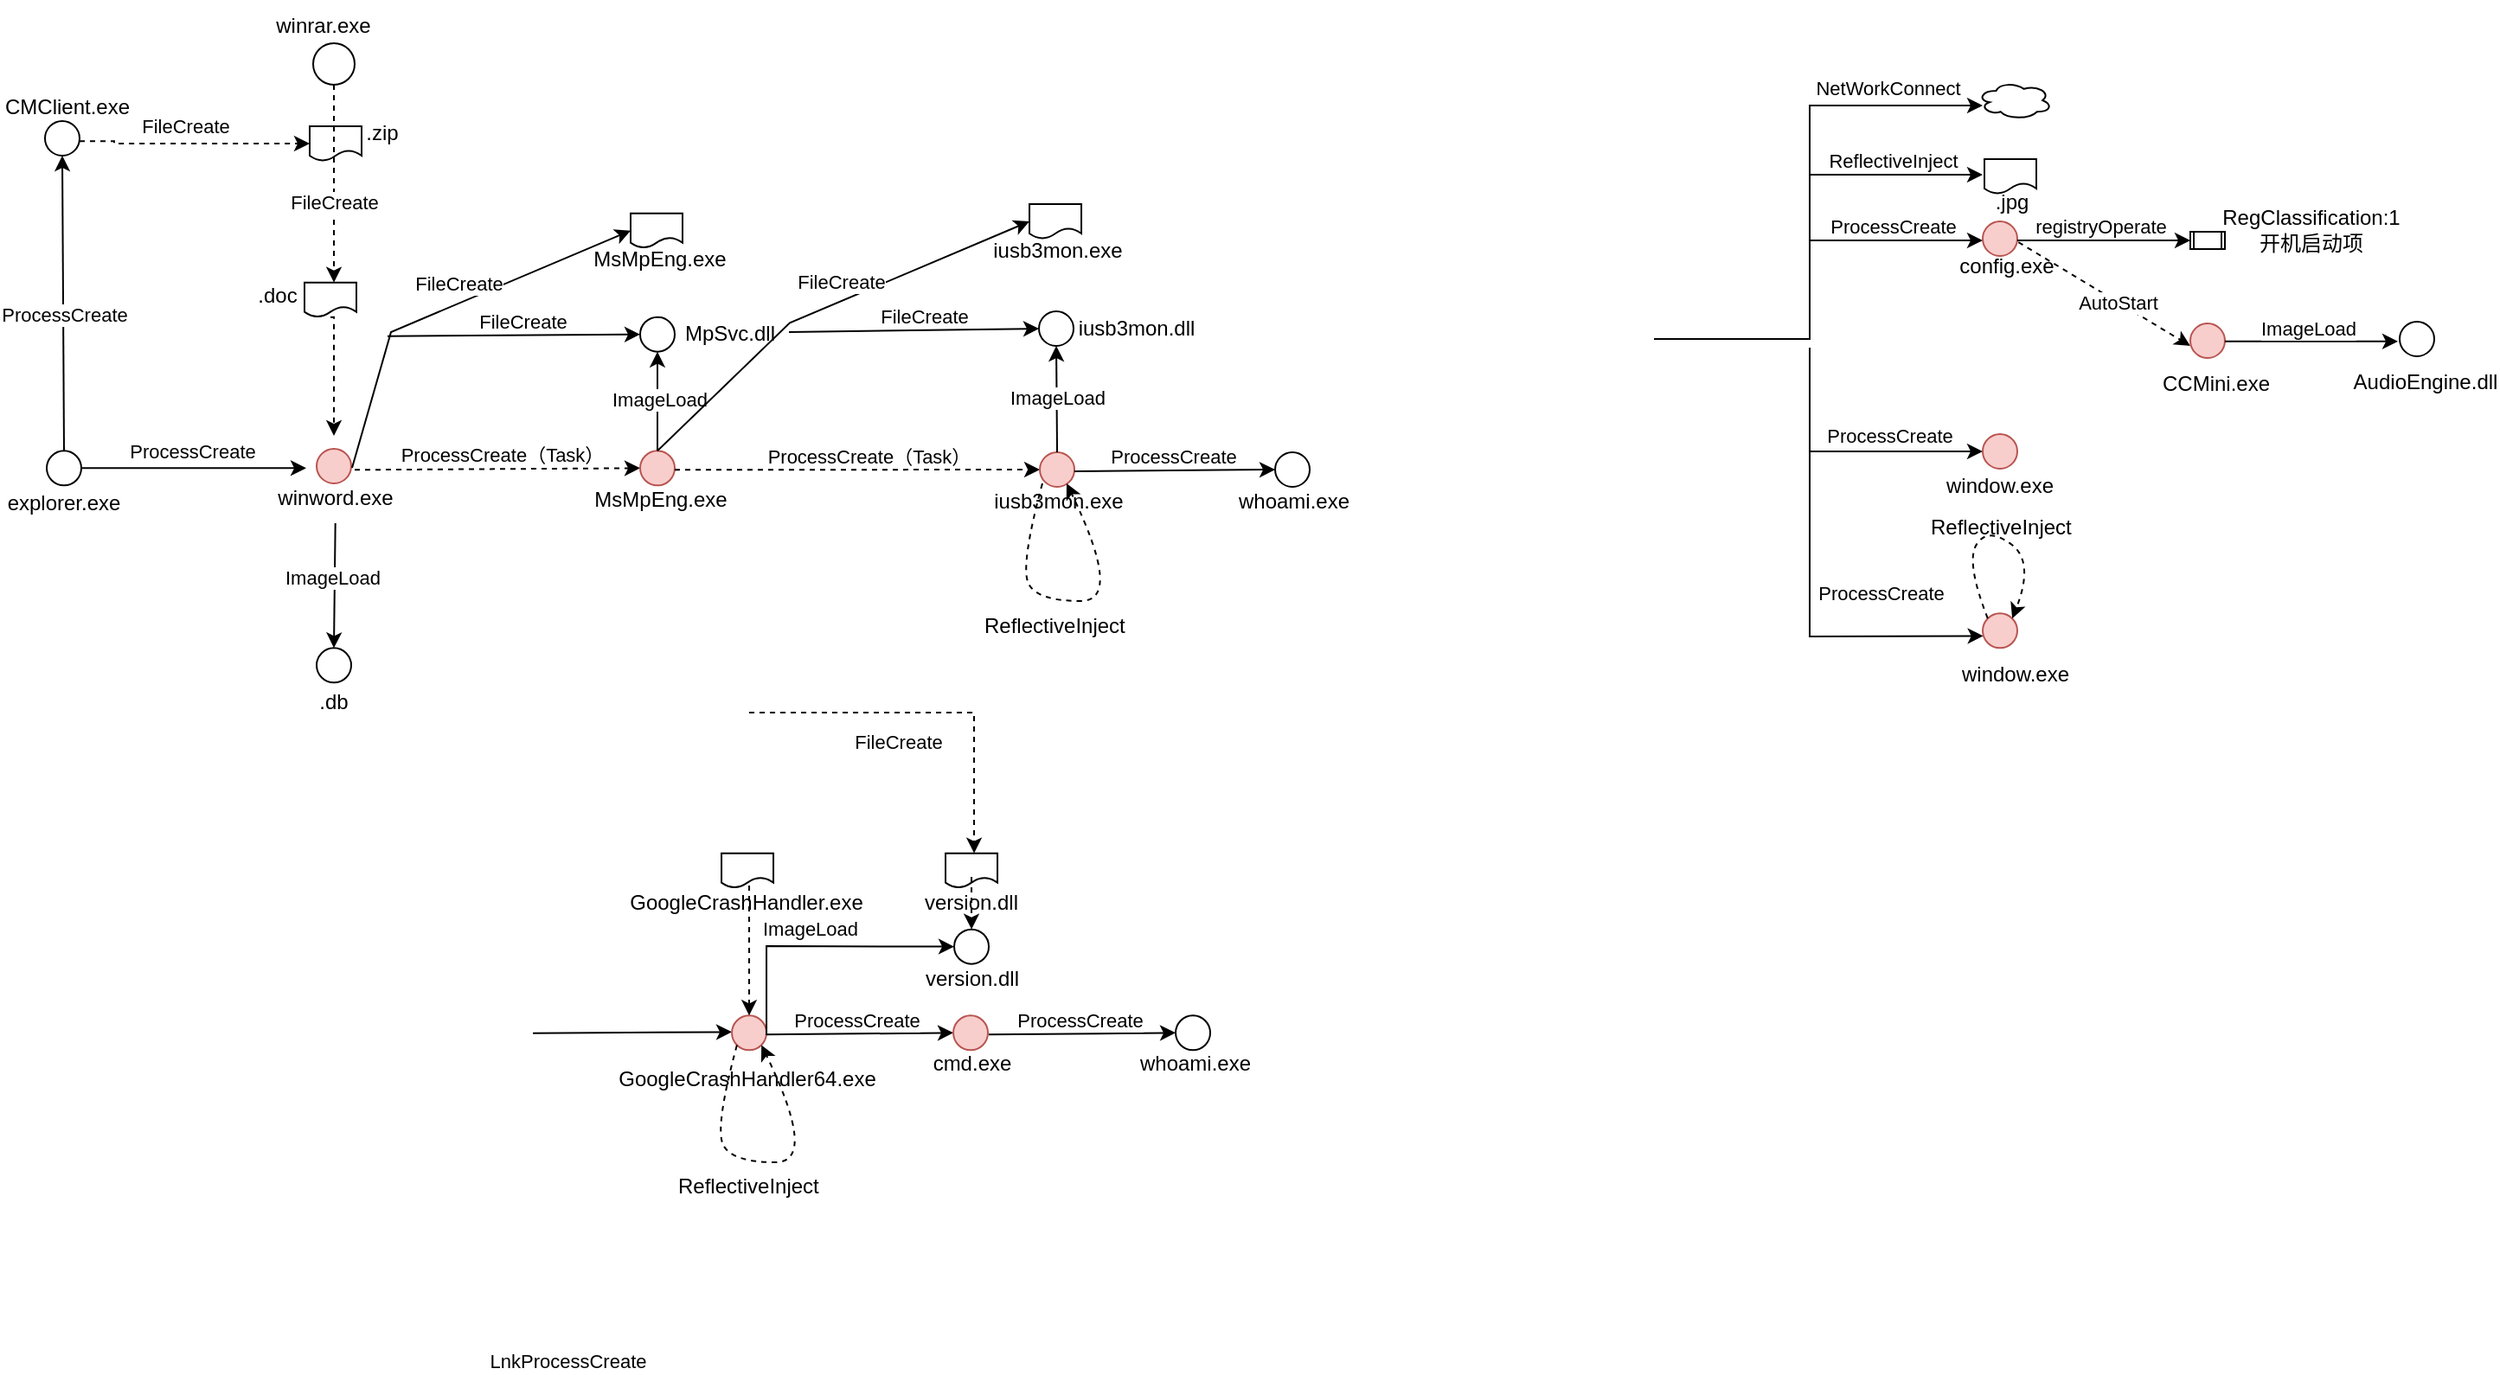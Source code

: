 <mxfile version="24.7.8">
  <diagram name="第 1 页" id="TM_qCaVFwfWzXO-s07Fd">
    <mxGraphModel dx="1036" dy="457" grid="1" gridSize="10" guides="1" tooltips="1" connect="1" arrows="1" fold="1" page="1" pageScale="1" pageWidth="827" pageHeight="1169" math="0" shadow="0">
      <root>
        <mxCell id="0" />
        <mxCell id="1" parent="0" />
        <mxCell id="IZgogRWlO1CkMbzcWn_G-1" value="" style="ellipse;whiteSpace=wrap;html=1;aspect=fixed;" vertex="1" parent="1">
          <mxGeometry x="141" y="358.67" width="20" height="20" as="geometry" />
        </mxCell>
        <mxCell id="IZgogRWlO1CkMbzcWn_G-2" value="" style="endArrow=classic;html=1;rounded=0;exitX=1;exitY=0.5;exitDx=0;exitDy=0;" edge="1" parent="1" source="IZgogRWlO1CkMbzcWn_G-1">
          <mxGeometry width="50" height="50" relative="1" as="geometry">
            <mxPoint x="391" y="353.67" as="sourcePoint" />
            <mxPoint x="291" y="368.67" as="targetPoint" />
          </mxGeometry>
        </mxCell>
        <mxCell id="IZgogRWlO1CkMbzcWn_G-3" value="ProcessCreate" style="edgeLabel;html=1;align=center;verticalAlign=middle;resizable=0;points=[];" vertex="1" connectable="0" parent="IZgogRWlO1CkMbzcWn_G-2">
          <mxGeometry x="-0.16" y="3" relative="1" as="geometry">
            <mxPoint x="9" y="-7" as="offset" />
          </mxGeometry>
        </mxCell>
        <mxCell id="IZgogRWlO1CkMbzcWn_G-4" value="" style="endArrow=classic;html=1;rounded=0;entryX=0;entryY=0.5;entryDx=0;entryDy=0;" edge="1" parent="1" target="IZgogRWlO1CkMbzcWn_G-7">
          <mxGeometry width="50" height="50" relative="1" as="geometry">
            <mxPoint x="1160" y="299" as="sourcePoint" />
            <mxPoint x="1208" y="449" as="targetPoint" />
            <Array as="points">
              <mxPoint x="1160" y="359" />
            </Array>
          </mxGeometry>
        </mxCell>
        <mxCell id="IZgogRWlO1CkMbzcWn_G-5" value="ProcessCreate" style="edgeLabel;html=1;align=center;verticalAlign=middle;resizable=0;points=[];" vertex="1" connectable="0" parent="IZgogRWlO1CkMbzcWn_G-4">
          <mxGeometry x="-0.16" y="3" relative="1" as="geometry">
            <mxPoint x="39" y="-6" as="offset" />
          </mxGeometry>
        </mxCell>
        <mxCell id="IZgogRWlO1CkMbzcWn_G-6" value="explorer.exe" style="text;strokeColor=none;align=center;fillColor=none;html=1;verticalAlign=middle;whiteSpace=wrap;rounded=0;" vertex="1" parent="1">
          <mxGeometry x="121" y="373.67" width="60" height="30" as="geometry" />
        </mxCell>
        <mxCell id="IZgogRWlO1CkMbzcWn_G-7" value="" style="ellipse;whiteSpace=wrap;html=1;aspect=fixed;fillColor=#f8cecc;strokeColor=#b85450;" vertex="1" parent="1">
          <mxGeometry x="1260" y="349" width="20" height="20" as="geometry" />
        </mxCell>
        <mxCell id="IZgogRWlO1CkMbzcWn_G-8" value="window.exe" style="text;strokeColor=none;align=center;fillColor=none;html=1;verticalAlign=middle;whiteSpace=wrap;rounded=0;" vertex="1" parent="1">
          <mxGeometry x="1240" y="364" width="60" height="30" as="geometry" />
        </mxCell>
        <mxCell id="IZgogRWlO1CkMbzcWn_G-9" value="" style="endArrow=classic;html=1;rounded=0;exitX=0.5;exitY=0;exitDx=0;exitDy=0;entryX=0.5;entryY=1;entryDx=0;entryDy=0;" edge="1" parent="1" source="IZgogRWlO1CkMbzcWn_G-1" target="IZgogRWlO1CkMbzcWn_G-11">
          <mxGeometry width="50" height="50" relative="1" as="geometry">
            <mxPoint x="150" y="274.17" as="sourcePoint" />
            <mxPoint x="150" y="190" as="targetPoint" />
          </mxGeometry>
        </mxCell>
        <mxCell id="IZgogRWlO1CkMbzcWn_G-10" value="ProcessCreate" style="edgeLabel;html=1;align=center;verticalAlign=middle;resizable=0;points=[];" vertex="1" connectable="0" parent="IZgogRWlO1CkMbzcWn_G-9">
          <mxGeometry x="-0.16" y="3" relative="1" as="geometry">
            <mxPoint x="3" y="-7" as="offset" />
          </mxGeometry>
        </mxCell>
        <mxCell id="IZgogRWlO1CkMbzcWn_G-11" value="" style="ellipse;whiteSpace=wrap;html=1;aspect=fixed;" vertex="1" parent="1">
          <mxGeometry x="140" y="168" width="20" height="20" as="geometry" />
        </mxCell>
        <mxCell id="IZgogRWlO1CkMbzcWn_G-12" value="CMClient.exe" style="text;strokeColor=none;align=center;fillColor=none;html=1;verticalAlign=middle;whiteSpace=wrap;rounded=0;" vertex="1" parent="1">
          <mxGeometry x="123" y="145" width="60" height="30" as="geometry" />
        </mxCell>
        <mxCell id="IZgogRWlO1CkMbzcWn_G-13" value="" style="endArrow=classic;html=1;rounded=0;exitX=1;exitY=0.5;exitDx=0;exitDy=0;edgeStyle=elbowEdgeStyle;dashed=1;entryX=0;entryY=0.5;entryDx=0;entryDy=0;" edge="1" parent="1" target="IZgogRWlO1CkMbzcWn_G-15">
          <mxGeometry width="50" height="50" relative="1" as="geometry">
            <mxPoint x="160" y="179.58" as="sourcePoint" />
            <mxPoint x="210" y="120" as="targetPoint" />
            <Array as="points">
              <mxPoint x="180" y="180" />
            </Array>
          </mxGeometry>
        </mxCell>
        <mxCell id="IZgogRWlO1CkMbzcWn_G-14" value="FileCreate" style="edgeLabel;html=1;align=center;verticalAlign=middle;resizable=0;points=[];" vertex="1" connectable="0" parent="IZgogRWlO1CkMbzcWn_G-13">
          <mxGeometry x="-0.16" y="3" relative="1" as="geometry">
            <mxPoint x="6" y="-7" as="offset" />
          </mxGeometry>
        </mxCell>
        <mxCell id="IZgogRWlO1CkMbzcWn_G-15" value="" style="shape=document;whiteSpace=wrap;html=1;boundedLbl=1;" vertex="1" parent="1">
          <mxGeometry x="293" y="171" width="30" height="20" as="geometry" />
        </mxCell>
        <mxCell id="IZgogRWlO1CkMbzcWn_G-16" value=".zip" style="text;strokeColor=none;align=center;fillColor=none;html=1;verticalAlign=middle;whiteSpace=wrap;rounded=0;" vertex="1" parent="1">
          <mxGeometry x="305" y="160" width="60" height="30" as="geometry" />
        </mxCell>
        <mxCell id="IZgogRWlO1CkMbzcWn_G-17" value="" style="endArrow=classic;html=1;rounded=0;exitX=0.5;exitY=1;exitDx=0;exitDy=0;edgeStyle=elbowEdgeStyle;dashed=1;" edge="1" parent="1" source="IZgogRWlO1CkMbzcWn_G-77">
          <mxGeometry width="50" height="50" relative="1" as="geometry">
            <mxPoint x="241.34" y="194.66" as="sourcePoint" />
            <mxPoint x="307" y="350" as="targetPoint" />
            <Array as="points">
              <mxPoint x="307" y="212" />
            </Array>
          </mxGeometry>
        </mxCell>
        <mxCell id="IZgogRWlO1CkMbzcWn_G-18" value="" style="ellipse;whiteSpace=wrap;html=1;aspect=fixed;" vertex="1" parent="1">
          <mxGeometry x="295" y="123" width="24" height="24" as="geometry" />
        </mxCell>
        <mxCell id="IZgogRWlO1CkMbzcWn_G-19" value="winrar.exe" style="text;strokeColor=none;align=center;fillColor=none;html=1;verticalAlign=middle;whiteSpace=wrap;rounded=0;" vertex="1" parent="1">
          <mxGeometry x="271" y="98" width="60" height="30" as="geometry" />
        </mxCell>
        <mxCell id="IZgogRWlO1CkMbzcWn_G-20" value="" style="endArrow=classic;html=1;rounded=0;entryX=0.339;entryY=-0.066;entryDx=0;entryDy=0;entryPerimeter=0;" edge="1" parent="1">
          <mxGeometry width="50" height="50" relative="1" as="geometry">
            <mxPoint x="1160" y="359" as="sourcePoint" />
            <mxPoint x="1260.34" y="465.69" as="targetPoint" />
            <Array as="points">
              <mxPoint x="1160" y="466" />
            </Array>
          </mxGeometry>
        </mxCell>
        <mxCell id="IZgogRWlO1CkMbzcWn_G-21" value="ProcessCreate" style="edgeLabel;html=1;align=center;verticalAlign=middle;resizable=0;points=[];" vertex="1" connectable="0" parent="IZgogRWlO1CkMbzcWn_G-20">
          <mxGeometry x="-0.16" y="3" relative="1" as="geometry">
            <mxPoint x="38" y="-5" as="offset" />
          </mxGeometry>
        </mxCell>
        <mxCell id="IZgogRWlO1CkMbzcWn_G-22" value="" style="endArrow=classic;html=1;rounded=0;exitX=1;exitY=0.5;exitDx=0;exitDy=0;" edge="1" parent="1">
          <mxGeometry width="50" height="50" relative="1" as="geometry">
            <mxPoint x="1070" y="294" as="sourcePoint" />
            <mxPoint x="1260" y="159" as="targetPoint" />
            <Array as="points">
              <mxPoint x="1160" y="294" />
              <mxPoint x="1160" y="159" />
            </Array>
          </mxGeometry>
        </mxCell>
        <mxCell id="IZgogRWlO1CkMbzcWn_G-23" value="NetWorkConnect" style="edgeLabel;html=1;align=center;verticalAlign=middle;resizable=0;points=[];" vertex="1" connectable="0" parent="IZgogRWlO1CkMbzcWn_G-22">
          <mxGeometry x="0.083" y="3" relative="1" as="geometry">
            <mxPoint x="48" y="-59" as="offset" />
          </mxGeometry>
        </mxCell>
        <mxCell id="IZgogRWlO1CkMbzcWn_G-24" value="" style="ellipse;shape=cloud;whiteSpace=wrap;html=1;" vertex="1" parent="1">
          <mxGeometry x="1257" y="145" width="43" height="22" as="geometry" />
        </mxCell>
        <mxCell id="IZgogRWlO1CkMbzcWn_G-25" value="" style="endArrow=classic;html=1;rounded=0;" edge="1" parent="1">
          <mxGeometry width="50" height="50" relative="1" as="geometry">
            <mxPoint x="1160" y="199" as="sourcePoint" />
            <mxPoint x="1260" y="199" as="targetPoint" />
          </mxGeometry>
        </mxCell>
        <mxCell id="IZgogRWlO1CkMbzcWn_G-26" value="ReflectiveInject" style="edgeLabel;html=1;align=center;verticalAlign=middle;resizable=0;points=[];" vertex="1" connectable="0" parent="IZgogRWlO1CkMbzcWn_G-25">
          <mxGeometry x="0.152" y="-2" relative="1" as="geometry">
            <mxPoint x="-10" y="-10" as="offset" />
          </mxGeometry>
        </mxCell>
        <mxCell id="IZgogRWlO1CkMbzcWn_G-27" value="" style="shape=document;whiteSpace=wrap;html=1;boundedLbl=1;" vertex="1" parent="1">
          <mxGeometry x="1261" y="190" width="30" height="20" as="geometry" />
        </mxCell>
        <mxCell id="IZgogRWlO1CkMbzcWn_G-28" value=".jpg" style="text;strokeColor=none;align=center;fillColor=none;html=1;verticalAlign=middle;whiteSpace=wrap;rounded=0;" vertex="1" parent="1">
          <mxGeometry x="1247" y="200" width="60" height="30" as="geometry" />
        </mxCell>
        <mxCell id="IZgogRWlO1CkMbzcWn_G-29" value="" style="endArrow=classic;html=1;rounded=0;" edge="1" parent="1">
          <mxGeometry width="50" height="50" relative="1" as="geometry">
            <mxPoint x="1160" y="237" as="sourcePoint" />
            <mxPoint x="1260" y="237" as="targetPoint" />
          </mxGeometry>
        </mxCell>
        <mxCell id="IZgogRWlO1CkMbzcWn_G-30" value="ProcessCreate" style="edgeLabel;html=1;align=center;verticalAlign=middle;resizable=0;points=[];" vertex="1" connectable="0" parent="IZgogRWlO1CkMbzcWn_G-29">
          <mxGeometry x="0.152" y="-2" relative="1" as="geometry">
            <mxPoint x="-10" y="-10" as="offset" />
          </mxGeometry>
        </mxCell>
        <mxCell id="IZgogRWlO1CkMbzcWn_G-31" value="config.exe" style="text;strokeColor=none;align=center;fillColor=none;html=1;verticalAlign=middle;whiteSpace=wrap;rounded=0;" vertex="1" parent="1">
          <mxGeometry x="1244" y="237" width="60" height="30" as="geometry" />
        </mxCell>
        <mxCell id="IZgogRWlO1CkMbzcWn_G-32" value="" style="ellipse;whiteSpace=wrap;html=1;aspect=fixed;fillColor=#f8cecc;strokeColor=#b85450;" vertex="1" parent="1">
          <mxGeometry x="1260" y="226" width="20" height="20" as="geometry" />
        </mxCell>
        <mxCell id="IZgogRWlO1CkMbzcWn_G-33" value="" style="endArrow=classic;html=1;rounded=0;" edge="1" parent="1">
          <mxGeometry width="50" height="50" relative="1" as="geometry">
            <mxPoint x="1280" y="237" as="sourcePoint" />
            <mxPoint x="1380" y="237" as="targetPoint" />
          </mxGeometry>
        </mxCell>
        <mxCell id="IZgogRWlO1CkMbzcWn_G-34" value="registryOperate" style="edgeLabel;html=1;align=center;verticalAlign=middle;resizable=0;points=[];" vertex="1" connectable="0" parent="IZgogRWlO1CkMbzcWn_G-33">
          <mxGeometry x="0.152" y="-2" relative="1" as="geometry">
            <mxPoint x="-10" y="-10" as="offset" />
          </mxGeometry>
        </mxCell>
        <mxCell id="IZgogRWlO1CkMbzcWn_G-35" value="RegClassification:1&lt;br&gt;开机启动项" style="text;strokeColor=none;align=center;fillColor=none;html=1;verticalAlign=middle;whiteSpace=wrap;rounded=0;" vertex="1" parent="1">
          <mxGeometry x="1412" y="216" width="76" height="30" as="geometry" />
        </mxCell>
        <mxCell id="IZgogRWlO1CkMbzcWn_G-36" value="" style="shape=process;whiteSpace=wrap;html=1;backgroundOutline=1;" vertex="1" parent="1">
          <mxGeometry x="1380" y="232" width="20" height="10" as="geometry" />
        </mxCell>
        <mxCell id="IZgogRWlO1CkMbzcWn_G-37" value="" style="endArrow=classic;html=1;rounded=0;exitX=0.611;exitY=0.035;exitDx=0;exitDy=0;exitPerimeter=0;dashed=1;" edge="1" parent="1" source="IZgogRWlO1CkMbzcWn_G-31">
          <mxGeometry width="50" height="50" relative="1" as="geometry">
            <mxPoint x="1280" y="298" as="sourcePoint" />
            <mxPoint x="1380" y="298" as="targetPoint" />
          </mxGeometry>
        </mxCell>
        <mxCell id="IZgogRWlO1CkMbzcWn_G-38" value="AutoStart" style="edgeLabel;html=1;align=center;verticalAlign=middle;resizable=0;points=[];" vertex="1" connectable="0" parent="IZgogRWlO1CkMbzcWn_G-37">
          <mxGeometry x="0.152" y="-2" relative="1" as="geometry">
            <mxPoint x="1" y="-2" as="offset" />
          </mxGeometry>
        </mxCell>
        <mxCell id="IZgogRWlO1CkMbzcWn_G-39" value="CCMini.exe" style="text;strokeColor=none;align=center;fillColor=none;html=1;verticalAlign=middle;whiteSpace=wrap;rounded=0;" vertex="1" parent="1">
          <mxGeometry x="1357" y="305" width="76" height="30" as="geometry" />
        </mxCell>
        <mxCell id="IZgogRWlO1CkMbzcWn_G-40" value="" style="ellipse;whiteSpace=wrap;html=1;aspect=fixed;fillColor=#f8cecc;strokeColor=#b85450;" vertex="1" parent="1">
          <mxGeometry x="1380" y="285" width="20" height="20" as="geometry" />
        </mxCell>
        <mxCell id="IZgogRWlO1CkMbzcWn_G-41" value="" style="endArrow=classic;html=1;rounded=0;" edge="1" parent="1">
          <mxGeometry width="50" height="50" relative="1" as="geometry">
            <mxPoint x="1400" y="295.43" as="sourcePoint" />
            <mxPoint x="1500" y="295.43" as="targetPoint" />
          </mxGeometry>
        </mxCell>
        <mxCell id="IZgogRWlO1CkMbzcWn_G-42" value="ImageLoad" style="edgeLabel;html=1;align=center;verticalAlign=middle;resizable=0;points=[];" vertex="1" connectable="0" parent="IZgogRWlO1CkMbzcWn_G-41">
          <mxGeometry x="0.152" y="-2" relative="1" as="geometry">
            <mxPoint x="-10" y="-10" as="offset" />
          </mxGeometry>
        </mxCell>
        <mxCell id="IZgogRWlO1CkMbzcWn_G-43" value="AudioEngine.dll" style="text;strokeColor=none;align=center;fillColor=none;html=1;verticalAlign=middle;whiteSpace=wrap;rounded=0;" vertex="1" parent="1">
          <mxGeometry x="1478" y="304" width="76" height="30" as="geometry" />
        </mxCell>
        <mxCell id="IZgogRWlO1CkMbzcWn_G-44" value="" style="ellipse;whiteSpace=wrap;html=1;aspect=fixed;" vertex="1" parent="1">
          <mxGeometry x="1501" y="284" width="20" height="20" as="geometry" />
        </mxCell>
        <mxCell id="IZgogRWlO1CkMbzcWn_G-45" value="" style="ellipse;whiteSpace=wrap;html=1;aspect=fixed;fillColor=#f8cecc;strokeColor=#b85450;" vertex="1" parent="1">
          <mxGeometry x="1260" y="452.67" width="20" height="20" as="geometry" />
        </mxCell>
        <mxCell id="IZgogRWlO1CkMbzcWn_G-46" value="window.exe" style="text;strokeColor=none;align=center;fillColor=none;html=1;verticalAlign=middle;whiteSpace=wrap;rounded=0;" vertex="1" parent="1">
          <mxGeometry x="1248.5" y="472.67" width="60" height="30" as="geometry" />
        </mxCell>
        <mxCell id="IZgogRWlO1CkMbzcWn_G-47" value="" style="curved=1;endArrow=classic;html=1;rounded=0;exitX=0;exitY=0;exitDx=0;exitDy=0;entryX=1;entryY=0;entryDx=0;entryDy=0;dashed=1;" edge="1" parent="1" source="IZgogRWlO1CkMbzcWn_G-45" target="IZgogRWlO1CkMbzcWn_G-45">
          <mxGeometry width="50" height="50" relative="1" as="geometry">
            <mxPoint x="1230" y="412.67" as="sourcePoint" />
            <mxPoint x="1280" y="362.67" as="targetPoint" />
            <Array as="points">
              <mxPoint x="1250" y="422.67" />
              <mxPoint x="1263" y="402.67" />
              <mxPoint x="1290" y="422.67" />
            </Array>
          </mxGeometry>
        </mxCell>
        <mxCell id="IZgogRWlO1CkMbzcWn_G-48" value="ReflectiveInject" style="text;whiteSpace=wrap;" vertex="1" parent="1">
          <mxGeometry x="1228" y="388.67" width="90" height="20" as="geometry" />
        </mxCell>
        <mxCell id="IZgogRWlO1CkMbzcWn_G-49" value="" style="shape=document;whiteSpace=wrap;html=1;boundedLbl=1;" vertex="1" parent="1">
          <mxGeometry x="531.02" y="591.33" width="30" height="20" as="geometry" />
        </mxCell>
        <mxCell id="IZgogRWlO1CkMbzcWn_G-50" value="GoogleCrashHandler.exe" style="text;strokeColor=none;align=center;fillColor=none;html=1;verticalAlign=middle;whiteSpace=wrap;rounded=0;" vertex="1" parent="1">
          <mxGeometry x="497.02" y="605" width="97" height="30" as="geometry" />
        </mxCell>
        <mxCell id="IZgogRWlO1CkMbzcWn_G-51" value="" style="endArrow=classic;html=1;rounded=0;edgeStyle=elbowEdgeStyle;dashed=1;" edge="1" parent="1">
          <mxGeometry width="50" height="50" relative="1" as="geometry">
            <mxPoint x="547.02" y="510" as="sourcePoint" />
            <mxPoint x="677.02" y="591.33" as="targetPoint" />
            <Array as="points">
              <mxPoint x="677.02" y="511.33" />
            </Array>
          </mxGeometry>
        </mxCell>
        <mxCell id="IZgogRWlO1CkMbzcWn_G-52" value="FileCreate" style="edgeLabel;html=1;align=center;verticalAlign=middle;resizable=0;points=[];" vertex="1" connectable="0" parent="IZgogRWlO1CkMbzcWn_G-51">
          <mxGeometry x="-0.16" y="3" relative="1" as="geometry">
            <mxPoint x="-3" y="20" as="offset" />
          </mxGeometry>
        </mxCell>
        <mxCell id="IZgogRWlO1CkMbzcWn_G-53" value="" style="shape=document;whiteSpace=wrap;html=1;boundedLbl=1;" vertex="1" parent="1">
          <mxGeometry x="660.52" y="591.33" width="30" height="20" as="geometry" />
        </mxCell>
        <mxCell id="IZgogRWlO1CkMbzcWn_G-54" value="version.dll" style="text;strokeColor=none;align=center;fillColor=none;html=1;verticalAlign=middle;whiteSpace=wrap;rounded=0;" vertex="1" parent="1">
          <mxGeometry x="627.02" y="605" width="97" height="30" as="geometry" />
        </mxCell>
        <mxCell id="IZgogRWlO1CkMbzcWn_G-55" value="" style="endArrow=classic;html=1;rounded=0;exitX=1;exitY=0.5;exitDx=0;exitDy=0;" edge="1" parent="1">
          <mxGeometry width="50" height="50" relative="1" as="geometry">
            <mxPoint x="422.02" y="695.34" as="sourcePoint" />
            <mxPoint x="537.02" y="694.67" as="targetPoint" />
          </mxGeometry>
        </mxCell>
        <mxCell id="IZgogRWlO1CkMbzcWn_G-56" value="LnkProcessCreate" style="edgeLabel;html=1;align=center;verticalAlign=middle;resizable=0;points=[];" vertex="1" connectable="0" parent="IZgogRWlO1CkMbzcWn_G-55">
          <mxGeometry x="-0.16" y="3" relative="1" as="geometry">
            <mxPoint x="-29" y="193" as="offset" />
          </mxGeometry>
        </mxCell>
        <mxCell id="IZgogRWlO1CkMbzcWn_G-57" value="" style="ellipse;whiteSpace=wrap;html=1;aspect=fixed;fillColor=#f8cecc;strokeColor=#b85450;" vertex="1" parent="1">
          <mxGeometry x="537.02" y="685.17" width="20" height="20" as="geometry" />
        </mxCell>
        <mxCell id="IZgogRWlO1CkMbzcWn_G-58" value="" style="endArrow=classic;html=1;rounded=0;entryX=0.5;entryY=0;entryDx=0;entryDy=0;dashed=1;" edge="1" parent="1" target="IZgogRWlO1CkMbzcWn_G-57">
          <mxGeometry width="50" height="50" relative="1" as="geometry">
            <mxPoint x="547.02" y="610" as="sourcePoint" />
            <mxPoint x="687.02" y="649.5" as="targetPoint" />
          </mxGeometry>
        </mxCell>
        <mxCell id="IZgogRWlO1CkMbzcWn_G-59" value="" style="endArrow=classic;html=1;rounded=0;exitX=1;exitY=0.5;exitDx=0;exitDy=0;entryX=0;entryY=0.5;entryDx=0;entryDy=0;" edge="1" parent="1" target="IZgogRWlO1CkMbzcWn_G-61">
          <mxGeometry width="50" height="50" relative="1" as="geometry">
            <mxPoint x="557.02" y="696.5" as="sourcePoint" />
            <mxPoint x="672.02" y="695.83" as="targetPoint" />
            <Array as="points">
              <mxPoint x="557.02" y="645" />
            </Array>
          </mxGeometry>
        </mxCell>
        <mxCell id="IZgogRWlO1CkMbzcWn_G-60" value="ImageLoad" style="edgeLabel;html=1;align=center;verticalAlign=middle;resizable=0;points=[];" vertex="1" connectable="0" parent="IZgogRWlO1CkMbzcWn_G-59">
          <mxGeometry x="-0.16" y="3" relative="1" as="geometry">
            <mxPoint x="9" y="-7" as="offset" />
          </mxGeometry>
        </mxCell>
        <mxCell id="IZgogRWlO1CkMbzcWn_G-61" value="" style="ellipse;whiteSpace=wrap;html=1;aspect=fixed;" vertex="1" parent="1">
          <mxGeometry x="665.52" y="635.33" width="20" height="20" as="geometry" />
        </mxCell>
        <mxCell id="IZgogRWlO1CkMbzcWn_G-62" value="version.dll" style="text;strokeColor=none;align=center;fillColor=none;html=1;verticalAlign=middle;whiteSpace=wrap;rounded=0;" vertex="1" parent="1">
          <mxGeometry x="645.52" y="649.0" width="60" height="30" as="geometry" />
        </mxCell>
        <mxCell id="IZgogRWlO1CkMbzcWn_G-63" value="" style="endArrow=classic;html=1;rounded=0;entryX=0.5;entryY=0;entryDx=0;entryDy=0;dashed=1;exitX=0.5;exitY=0;exitDx=0;exitDy=0;" edge="1" parent="1" source="IZgogRWlO1CkMbzcWn_G-54" target="IZgogRWlO1CkMbzcWn_G-61">
          <mxGeometry width="50" height="50" relative="1" as="geometry">
            <mxPoint x="682.02" y="609.83" as="sourcePoint" />
            <mxPoint x="822.02" y="649.33" as="targetPoint" />
          </mxGeometry>
        </mxCell>
        <mxCell id="IZgogRWlO1CkMbzcWn_G-64" value="" style="endArrow=classic;html=1;rounded=0;entryX=0;entryY=0.5;entryDx=0;entryDy=0;" edge="1" parent="1" target="IZgogRWlO1CkMbzcWn_G-67">
          <mxGeometry width="50" height="50" relative="1" as="geometry">
            <mxPoint x="557.02" y="696.17" as="sourcePoint" />
            <mxPoint x="657.02" y="696.17" as="targetPoint" />
          </mxGeometry>
        </mxCell>
        <mxCell id="IZgogRWlO1CkMbzcWn_G-65" value="ProcessCreate" style="edgeLabel;html=1;align=center;verticalAlign=middle;resizable=0;points=[];" vertex="1" connectable="0" parent="IZgogRWlO1CkMbzcWn_G-64">
          <mxGeometry x="0.152" y="-2" relative="1" as="geometry">
            <mxPoint x="-10" y="-10" as="offset" />
          </mxGeometry>
        </mxCell>
        <mxCell id="IZgogRWlO1CkMbzcWn_G-66" value="cmd.exe" style="text;strokeColor=none;align=center;fillColor=none;html=1;verticalAlign=middle;whiteSpace=wrap;rounded=0;" vertex="1" parent="1">
          <mxGeometry x="646.02" y="698.17" width="60" height="30" as="geometry" />
        </mxCell>
        <mxCell id="IZgogRWlO1CkMbzcWn_G-67" value="" style="ellipse;whiteSpace=wrap;html=1;aspect=fixed;fillColor=#f8cecc;strokeColor=#b85450;" vertex="1" parent="1">
          <mxGeometry x="665.02" y="685.17" width="20" height="20" as="geometry" />
        </mxCell>
        <mxCell id="IZgogRWlO1CkMbzcWn_G-68" value="" style="endArrow=classic;html=1;rounded=0;entryX=0;entryY=0.5;entryDx=0;entryDy=0;" edge="1" parent="1" target="IZgogRWlO1CkMbzcWn_G-71">
          <mxGeometry width="50" height="50" relative="1" as="geometry">
            <mxPoint x="685.52" y="696.17" as="sourcePoint" />
            <mxPoint x="785.52" y="696.17" as="targetPoint" />
          </mxGeometry>
        </mxCell>
        <mxCell id="IZgogRWlO1CkMbzcWn_G-69" value="ProcessCreate" style="edgeLabel;html=1;align=center;verticalAlign=middle;resizable=0;points=[];" vertex="1" connectable="0" parent="IZgogRWlO1CkMbzcWn_G-68">
          <mxGeometry x="0.152" y="-2" relative="1" as="geometry">
            <mxPoint x="-10" y="-10" as="offset" />
          </mxGeometry>
        </mxCell>
        <mxCell id="IZgogRWlO1CkMbzcWn_G-70" value="whoami.exe" style="text;strokeColor=none;align=center;fillColor=none;html=1;verticalAlign=middle;whiteSpace=wrap;rounded=0;" vertex="1" parent="1">
          <mxGeometry x="774.52" y="698.17" width="60" height="30" as="geometry" />
        </mxCell>
        <mxCell id="IZgogRWlO1CkMbzcWn_G-71" value="" style="ellipse;whiteSpace=wrap;html=1;aspect=fixed;" vertex="1" parent="1">
          <mxGeometry x="793.52" y="685.17" width="20" height="20" as="geometry" />
        </mxCell>
        <mxCell id="IZgogRWlO1CkMbzcWn_G-72" value="" style="curved=1;endArrow=classic;html=1;rounded=0;exitX=0;exitY=1;exitDx=0;exitDy=0;entryX=1;entryY=1;entryDx=0;entryDy=0;dashed=1;" edge="1" parent="1" source="IZgogRWlO1CkMbzcWn_G-57" target="IZgogRWlO1CkMbzcWn_G-57">
          <mxGeometry width="50" height="50" relative="1" as="geometry">
            <mxPoint x="544.02" y="782.67" as="sourcePoint" />
            <mxPoint x="594.02" y="732.67" as="targetPoint" />
            <Array as="points">
              <mxPoint x="527.02" y="750" />
              <mxPoint x="537.02" y="770" />
              <mxPoint x="587.02" y="770" />
            </Array>
          </mxGeometry>
        </mxCell>
        <mxCell id="IZgogRWlO1CkMbzcWn_G-73" value="ReflectiveInject" style="text;whiteSpace=wrap;" vertex="1" parent="1">
          <mxGeometry x="504.02" y="770" width="90" height="20" as="geometry" />
        </mxCell>
        <mxCell id="IZgogRWlO1CkMbzcWn_G-74" value="GoogleCrashHandler64.exe" style="text;strokeColor=none;align=center;fillColor=none;html=1;verticalAlign=middle;whiteSpace=wrap;rounded=0;" vertex="1" parent="1">
          <mxGeometry x="515.52" y="707.0" width="60" height="30" as="geometry" />
        </mxCell>
        <mxCell id="IZgogRWlO1CkMbzcWn_G-75" value="" style="endArrow=classic;html=1;rounded=0;exitX=0.5;exitY=1;exitDx=0;exitDy=0;edgeStyle=elbowEdgeStyle;dashed=1;" edge="1" parent="1" source="IZgogRWlO1CkMbzcWn_G-18" target="IZgogRWlO1CkMbzcWn_G-77">
          <mxGeometry width="50" height="50" relative="1" as="geometry">
            <mxPoint x="307" y="147" as="sourcePoint" />
            <mxPoint x="307" y="350" as="targetPoint" />
            <Array as="points" />
          </mxGeometry>
        </mxCell>
        <mxCell id="IZgogRWlO1CkMbzcWn_G-76" value="FileCreate" style="edgeLabel;html=1;align=center;verticalAlign=middle;resizable=0;points=[];" vertex="1" connectable="0" parent="IZgogRWlO1CkMbzcWn_G-75">
          <mxGeometry x="-0.16" y="3" relative="1" as="geometry">
            <mxPoint x="-3" y="20" as="offset" />
          </mxGeometry>
        </mxCell>
        <mxCell id="IZgogRWlO1CkMbzcWn_G-77" value="" style="shape=document;whiteSpace=wrap;html=1;boundedLbl=1;" vertex="1" parent="1">
          <mxGeometry x="290" y="261.33" width="30" height="20" as="geometry" />
        </mxCell>
        <mxCell id="IZgogRWlO1CkMbzcWn_G-78" value=".doc" style="text;strokeColor=none;align=center;fillColor=none;html=1;verticalAlign=middle;whiteSpace=wrap;rounded=0;" vertex="1" parent="1">
          <mxGeometry x="242" y="256.33" width="65" height="26" as="geometry" />
        </mxCell>
        <mxCell id="IZgogRWlO1CkMbzcWn_G-79" value="winword.exe" style="text;strokeColor=none;align=center;fillColor=none;html=1;verticalAlign=middle;whiteSpace=wrap;rounded=0;" vertex="1" parent="1">
          <mxGeometry x="278" y="370.5" width="60" height="30" as="geometry" />
        </mxCell>
        <mxCell id="IZgogRWlO1CkMbzcWn_G-80" value="" style="ellipse;whiteSpace=wrap;html=1;aspect=fixed;fillColor=#f8cecc;strokeColor=#b85450;" vertex="1" parent="1">
          <mxGeometry x="297" y="357.5" width="20" height="20" as="geometry" />
        </mxCell>
        <mxCell id="IZgogRWlO1CkMbzcWn_G-81" value="" style="endArrow=classic;html=1;rounded=0;entryX=0;entryY=0.5;entryDx=0;entryDy=0;" edge="1" parent="1" target="IZgogRWlO1CkMbzcWn_G-83">
          <mxGeometry width="50" height="50" relative="1" as="geometry">
            <mxPoint x="317.5" y="368.5" as="sourcePoint" />
            <mxPoint x="426" y="367.33" as="targetPoint" />
            <Array as="points">
              <mxPoint x="340" y="290" />
            </Array>
          </mxGeometry>
        </mxCell>
        <mxCell id="IZgogRWlO1CkMbzcWn_G-82" value="FileCreate" style="edgeLabel;html=1;align=center;verticalAlign=middle;resizable=0;points=[];" vertex="1" connectable="0" parent="IZgogRWlO1CkMbzcWn_G-81">
          <mxGeometry x="0.152" y="-2" relative="1" as="geometry">
            <mxPoint x="-10" y="-10" as="offset" />
          </mxGeometry>
        </mxCell>
        <mxCell id="IZgogRWlO1CkMbzcWn_G-83" value="" style="shape=document;whiteSpace=wrap;html=1;boundedLbl=1;" vertex="1" parent="1">
          <mxGeometry x="478.5" y="221.33" width="30" height="20" as="geometry" />
        </mxCell>
        <mxCell id="IZgogRWlO1CkMbzcWn_G-84" value="MsMpEng.exe" style="text;strokeColor=none;align=center;fillColor=none;html=1;verticalAlign=middle;whiteSpace=wrap;rounded=0;" vertex="1" parent="1">
          <mxGeometry x="462.5" y="235.33" width="65" height="26" as="geometry" />
        </mxCell>
        <mxCell id="IZgogRWlO1CkMbzcWn_G-85" value="" style="endArrow=classic;html=1;rounded=0;entryX=0;entryY=0.5;entryDx=0;entryDy=0;dashed=1;" edge="1" parent="1" target="IZgogRWlO1CkMbzcWn_G-87">
          <mxGeometry width="50" height="50" relative="1" as="geometry">
            <mxPoint x="319" y="369.67" as="sourcePoint" />
            <mxPoint x="419" y="369.67" as="targetPoint" />
          </mxGeometry>
        </mxCell>
        <mxCell id="IZgogRWlO1CkMbzcWn_G-86" value="ProcessCreate（Task）" style="edgeLabel;html=1;align=center;verticalAlign=middle;resizable=0;points=[];" vertex="1" connectable="0" parent="IZgogRWlO1CkMbzcWn_G-85">
          <mxGeometry x="0.152" y="-2" relative="1" as="geometry">
            <mxPoint x="-10" y="-10" as="offset" />
          </mxGeometry>
        </mxCell>
        <mxCell id="IZgogRWlO1CkMbzcWn_G-87" value="" style="ellipse;whiteSpace=wrap;html=1;aspect=fixed;fillColor=#f8cecc;strokeColor=#b85450;" vertex="1" parent="1">
          <mxGeometry x="484" y="358.67" width="20" height="20" as="geometry" />
        </mxCell>
        <mxCell id="IZgogRWlO1CkMbzcWn_G-88" value="MsMpEng.exe" style="text;strokeColor=none;align=center;fillColor=none;html=1;verticalAlign=middle;whiteSpace=wrap;rounded=0;" vertex="1" parent="1">
          <mxGeometry x="466" y="371.67" width="60" height="30" as="geometry" />
        </mxCell>
        <mxCell id="IZgogRWlO1CkMbzcWn_G-89" value="" style="endArrow=classic;html=1;rounded=0;entryX=0;entryY=0.5;entryDx=0;entryDy=0;dashed=1;" edge="1" parent="1" target="IZgogRWlO1CkMbzcWn_G-91">
          <mxGeometry width="50" height="50" relative="1" as="geometry">
            <mxPoint x="504" y="369.67" as="sourcePoint" />
            <mxPoint x="604" y="369.67" as="targetPoint" />
          </mxGeometry>
        </mxCell>
        <mxCell id="IZgogRWlO1CkMbzcWn_G-90" value="ProcessCreate（Task）" style="edgeLabel;html=1;align=center;verticalAlign=middle;resizable=0;points=[];" vertex="1" connectable="0" parent="IZgogRWlO1CkMbzcWn_G-89">
          <mxGeometry x="0.152" y="-2" relative="1" as="geometry">
            <mxPoint x="-10" y="-10" as="offset" />
          </mxGeometry>
        </mxCell>
        <mxCell id="IZgogRWlO1CkMbzcWn_G-91" value="" style="ellipse;whiteSpace=wrap;html=1;aspect=fixed;fillColor=#f8cecc;strokeColor=#b85450;" vertex="1" parent="1">
          <mxGeometry x="715.02" y="359.5" width="20" height="20" as="geometry" />
        </mxCell>
        <mxCell id="IZgogRWlO1CkMbzcWn_G-92" value="iusb3mon.exe" style="text;strokeColor=none;align=center;fillColor=none;html=1;verticalAlign=middle;whiteSpace=wrap;rounded=0;" vertex="1" parent="1">
          <mxGeometry x="696.02" y="372.5" width="60" height="30" as="geometry" />
        </mxCell>
        <mxCell id="IZgogRWlO1CkMbzcWn_G-93" value="" style="endArrow=classic;html=1;rounded=0;entryX=0;entryY=0.5;entryDx=0;entryDy=0;" edge="1" parent="1" target="IZgogRWlO1CkMbzcWn_G-95">
          <mxGeometry width="50" height="50" relative="1" as="geometry">
            <mxPoint x="735.02" y="370.5" as="sourcePoint" />
            <mxPoint x="835.02" y="370.5" as="targetPoint" />
          </mxGeometry>
        </mxCell>
        <mxCell id="IZgogRWlO1CkMbzcWn_G-94" value="ProcessCreate" style="edgeLabel;html=1;align=center;verticalAlign=middle;resizable=0;points=[];" vertex="1" connectable="0" parent="IZgogRWlO1CkMbzcWn_G-93">
          <mxGeometry x="0.152" y="-2" relative="1" as="geometry">
            <mxPoint x="-10" y="-10" as="offset" />
          </mxGeometry>
        </mxCell>
        <mxCell id="IZgogRWlO1CkMbzcWn_G-95" value="" style="ellipse;whiteSpace=wrap;html=1;aspect=fixed;" vertex="1" parent="1">
          <mxGeometry x="851.02" y="359.5" width="20" height="20" as="geometry" />
        </mxCell>
        <mxCell id="IZgogRWlO1CkMbzcWn_G-96" value="whoami.exe" style="text;strokeColor=none;align=center;fillColor=none;html=1;verticalAlign=middle;whiteSpace=wrap;rounded=0;" vertex="1" parent="1">
          <mxGeometry x="832.02" y="372.5" width="60" height="30" as="geometry" />
        </mxCell>
        <mxCell id="IZgogRWlO1CkMbzcWn_G-102" value="" style="endArrow=classic;html=1;rounded=0;entryX=0;entryY=0.5;entryDx=0;entryDy=0;" edge="1" parent="1" target="IZgogRWlO1CkMbzcWn_G-104">
          <mxGeometry width="50" height="50" relative="1" as="geometry">
            <mxPoint x="338" y="292.33" as="sourcePoint" />
            <mxPoint x="438" y="292.33" as="targetPoint" />
          </mxGeometry>
        </mxCell>
        <mxCell id="IZgogRWlO1CkMbzcWn_G-103" value="FileCreate" style="edgeLabel;html=1;align=center;verticalAlign=middle;resizable=0;points=[];" vertex="1" connectable="0" parent="IZgogRWlO1CkMbzcWn_G-102">
          <mxGeometry x="0.152" y="-2" relative="1" as="geometry">
            <mxPoint x="-6" y="-10" as="offset" />
          </mxGeometry>
        </mxCell>
        <mxCell id="IZgogRWlO1CkMbzcWn_G-104" value="" style="ellipse;whiteSpace=wrap;html=1;aspect=fixed;" vertex="1" parent="1">
          <mxGeometry x="484" y="281.33" width="20" height="20" as="geometry" />
        </mxCell>
        <mxCell id="IZgogRWlO1CkMbzcWn_G-105" value="MpSvc.dll" style="text;strokeColor=none;align=center;fillColor=none;html=1;verticalAlign=middle;whiteSpace=wrap;rounded=0;" vertex="1" parent="1">
          <mxGeometry x="506" y="276.33" width="60" height="30" as="geometry" />
        </mxCell>
        <mxCell id="IZgogRWlO1CkMbzcWn_G-106" value="" style="endArrow=classic;html=1;rounded=0;exitX=0.5;exitY=0;exitDx=0;exitDy=0;entryX=0.5;entryY=1;entryDx=0;entryDy=0;" edge="1" parent="1" source="IZgogRWlO1CkMbzcWn_G-87" target="IZgogRWlO1CkMbzcWn_G-104">
          <mxGeometry width="50" height="50" relative="1" as="geometry">
            <mxPoint x="390" y="270" as="sourcePoint" />
            <mxPoint x="440" y="220" as="targetPoint" />
          </mxGeometry>
        </mxCell>
        <mxCell id="IZgogRWlO1CkMbzcWn_G-107" value="ImageLoad" style="edgeLabel;html=1;align=center;verticalAlign=middle;resizable=0;points=[];" vertex="1" connectable="0" parent="IZgogRWlO1CkMbzcWn_G-106">
          <mxGeometry x="0.035" y="-1" relative="1" as="geometry">
            <mxPoint as="offset" />
          </mxGeometry>
        </mxCell>
        <mxCell id="IZgogRWlO1CkMbzcWn_G-108" value="" style="endArrow=classic;html=1;rounded=0;entryX=0;entryY=0.5;entryDx=0;entryDy=0;exitX=0.5;exitY=0;exitDx=0;exitDy=0;" edge="1" parent="1" target="IZgogRWlO1CkMbzcWn_G-110" source="IZgogRWlO1CkMbzcWn_G-87">
          <mxGeometry width="50" height="50" relative="1" as="geometry">
            <mxPoint x="548.02" y="363.17" as="sourcePoint" />
            <mxPoint x="656.52" y="362.0" as="targetPoint" />
            <Array as="points">
              <mxPoint x="570.52" y="284.67" />
            </Array>
          </mxGeometry>
        </mxCell>
        <mxCell id="IZgogRWlO1CkMbzcWn_G-109" value="FileCreate" style="edgeLabel;html=1;align=center;verticalAlign=middle;resizable=0;points=[];" vertex="1" connectable="0" parent="IZgogRWlO1CkMbzcWn_G-108">
          <mxGeometry x="0.152" y="-2" relative="1" as="geometry">
            <mxPoint x="-10" y="-10" as="offset" />
          </mxGeometry>
        </mxCell>
        <mxCell id="IZgogRWlO1CkMbzcWn_G-110" value="" style="shape=document;whiteSpace=wrap;html=1;boundedLbl=1;" vertex="1" parent="1">
          <mxGeometry x="709.02" y="216" width="30" height="20" as="geometry" />
        </mxCell>
        <mxCell id="IZgogRWlO1CkMbzcWn_G-111" value="iusb3mon.exe" style="text;strokeColor=none;align=center;fillColor=none;html=1;verticalAlign=middle;whiteSpace=wrap;rounded=0;" vertex="1" parent="1">
          <mxGeometry x="693.02" y="230" width="65" height="26" as="geometry" />
        </mxCell>
        <mxCell id="IZgogRWlO1CkMbzcWn_G-112" value="" style="endArrow=classic;html=1;rounded=0;entryX=0;entryY=0.5;entryDx=0;entryDy=0;" edge="1" parent="1" target="IZgogRWlO1CkMbzcWn_G-114">
          <mxGeometry width="50" height="50" relative="1" as="geometry">
            <mxPoint x="570" y="290" as="sourcePoint" />
            <mxPoint x="617.52" y="287.0" as="targetPoint" />
          </mxGeometry>
        </mxCell>
        <mxCell id="IZgogRWlO1CkMbzcWn_G-113" value="FileCreate" style="edgeLabel;html=1;align=center;verticalAlign=middle;resizable=0;points=[];" vertex="1" connectable="0" parent="IZgogRWlO1CkMbzcWn_G-112">
          <mxGeometry x="0.152" y="-2" relative="1" as="geometry">
            <mxPoint x="-6" y="-10" as="offset" />
          </mxGeometry>
        </mxCell>
        <mxCell id="IZgogRWlO1CkMbzcWn_G-114" value="" style="ellipse;whiteSpace=wrap;html=1;aspect=fixed;" vertex="1" parent="1">
          <mxGeometry x="714.52" y="278.0" width="20" height="20" as="geometry" />
        </mxCell>
        <mxCell id="IZgogRWlO1CkMbzcWn_G-115" value="iusb3mon.dll" style="text;strokeColor=none;align=center;fillColor=none;html=1;verticalAlign=middle;whiteSpace=wrap;rounded=0;" vertex="1" parent="1">
          <mxGeometry x="740.52" y="273.0" width="60" height="30" as="geometry" />
        </mxCell>
        <mxCell id="IZgogRWlO1CkMbzcWn_G-118" value="" style="endArrow=classic;html=1;rounded=0;exitX=0.5;exitY=0;exitDx=0;exitDy=0;entryX=0.5;entryY=1;entryDx=0;entryDy=0;" edge="1" parent="1" source="IZgogRWlO1CkMbzcWn_G-91" target="IZgogRWlO1CkMbzcWn_G-114">
          <mxGeometry width="50" height="50" relative="1" as="geometry">
            <mxPoint x="720" y="320" as="sourcePoint" />
            <mxPoint x="770" y="270" as="targetPoint" />
          </mxGeometry>
        </mxCell>
        <mxCell id="IZgogRWlO1CkMbzcWn_G-119" value="ImageLoad" style="edgeLabel;html=1;align=center;verticalAlign=middle;resizable=0;points=[];" vertex="1" connectable="0" parent="IZgogRWlO1CkMbzcWn_G-118">
          <mxGeometry x="0.031" relative="1" as="geometry">
            <mxPoint as="offset" />
          </mxGeometry>
        </mxCell>
        <mxCell id="IZgogRWlO1CkMbzcWn_G-120" value="" style="curved=1;endArrow=classic;html=1;rounded=0;exitX=0;exitY=1;exitDx=0;exitDy=0;entryX=1;entryY=1;entryDx=0;entryDy=0;dashed=1;" edge="1" parent="1">
          <mxGeometry width="50" height="50" relative="1" as="geometry">
            <mxPoint x="716.5" y="377.5" as="sourcePoint" />
            <mxPoint x="730.5" y="377.5" as="targetPoint" />
            <Array as="points">
              <mxPoint x="703.52" y="425.5" />
              <mxPoint x="713.52" y="445.5" />
              <mxPoint x="763.52" y="445.5" />
            </Array>
          </mxGeometry>
        </mxCell>
        <mxCell id="IZgogRWlO1CkMbzcWn_G-121" value="ReflectiveInject" style="text;whiteSpace=wrap;" vertex="1" parent="1">
          <mxGeometry x="680.52" y="445.5" width="90" height="20" as="geometry" />
        </mxCell>
        <mxCell id="IZgogRWlO1CkMbzcWn_G-122" value="" style="endArrow=classic;html=1;rounded=0;entryX=0.5;entryY=0;entryDx=0;entryDy=0;" edge="1" parent="1" target="IZgogRWlO1CkMbzcWn_G-124" source="IZgogRWlO1CkMbzcWn_G-79">
          <mxGeometry width="50" height="50" relative="1" as="geometry">
            <mxPoint x="307" y="436.5" as="sourcePoint" />
            <mxPoint x="290" y="480" as="targetPoint" />
          </mxGeometry>
        </mxCell>
        <mxCell id="IZgogRWlO1CkMbzcWn_G-123" value="ImageLoad" style="edgeLabel;html=1;align=center;verticalAlign=middle;resizable=0;points=[];" vertex="1" connectable="0" parent="IZgogRWlO1CkMbzcWn_G-122">
          <mxGeometry x="0.152" y="-2" relative="1" as="geometry">
            <mxPoint y="-10" as="offset" />
          </mxGeometry>
        </mxCell>
        <mxCell id="IZgogRWlO1CkMbzcWn_G-124" value="" style="ellipse;whiteSpace=wrap;html=1;aspect=fixed;" vertex="1" parent="1">
          <mxGeometry x="297" y="472.67" width="20" height="20" as="geometry" />
        </mxCell>
        <mxCell id="IZgogRWlO1CkMbzcWn_G-125" value=".db" style="text;strokeColor=none;align=center;fillColor=none;html=1;verticalAlign=middle;whiteSpace=wrap;rounded=0;" vertex="1" parent="1">
          <mxGeometry x="277" y="488.67" width="60" height="30" as="geometry" />
        </mxCell>
      </root>
    </mxGraphModel>
  </diagram>
</mxfile>
